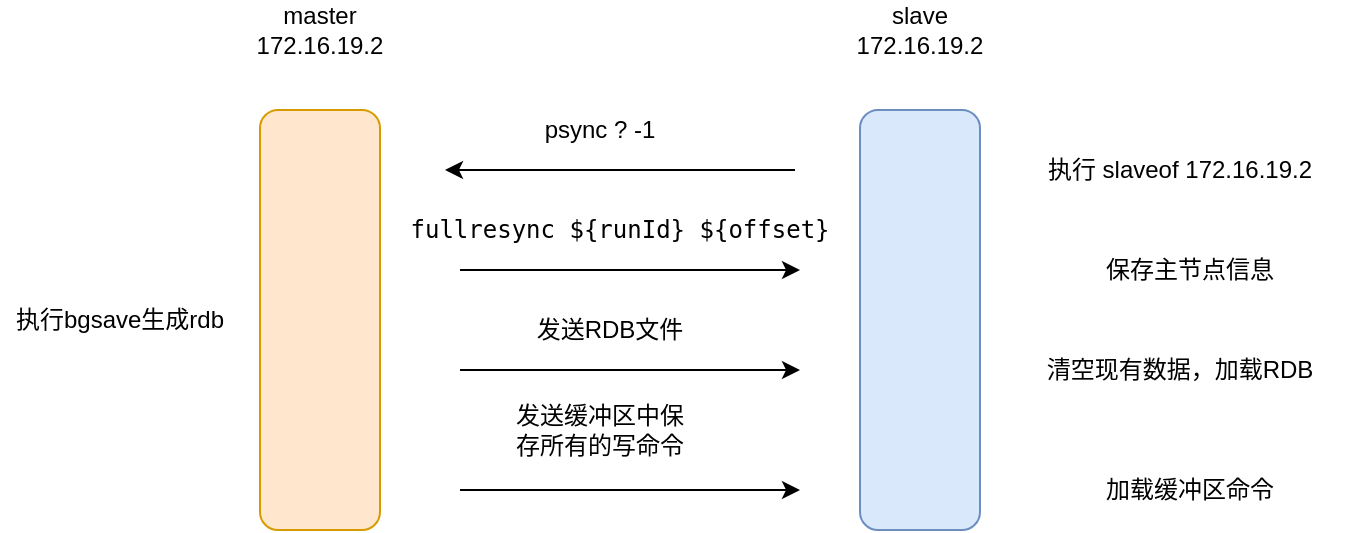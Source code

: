 <mxfile version="14.1.8" type="github">
  <diagram id="LrtfoXHrhHT_ntb2zdAv" name="Page-1">
    <mxGraphModel dx="1426" dy="771" grid="1" gridSize="10" guides="1" tooltips="1" connect="1" arrows="1" fold="1" page="1" pageScale="1" pageWidth="827" pageHeight="1169" math="0" shadow="0">
      <root>
        <mxCell id="0" />
        <mxCell id="1" parent="0" />
        <mxCell id="BwNlmVSKls3WJV9GoDXy-2" value="" style="rounded=1;whiteSpace=wrap;html=1;fillColor=#ffe6cc;strokeColor=#d79b00;" vertex="1" parent="1">
          <mxGeometry x="130" y="180" width="60" height="210" as="geometry" />
        </mxCell>
        <mxCell id="BwNlmVSKls3WJV9GoDXy-6" value="" style="rounded=1;whiteSpace=wrap;html=1;fillColor=#dae8fc;strokeColor=#6c8ebf;" vertex="1" parent="1">
          <mxGeometry x="430" y="180" width="60" height="210" as="geometry" />
        </mxCell>
        <mxCell id="BwNlmVSKls3WJV9GoDXy-8" value="" style="endArrow=none;html=1;startArrow=classic;startFill=1;endFill=0;" edge="1" parent="1">
          <mxGeometry width="50" height="50" relative="1" as="geometry">
            <mxPoint x="222.5" y="210" as="sourcePoint" />
            <mxPoint x="397.5" y="210" as="targetPoint" />
          </mxGeometry>
        </mxCell>
        <mxCell id="BwNlmVSKls3WJV9GoDXy-9" value="" style="endArrow=classic;html=1;" edge="1" parent="1">
          <mxGeometry width="50" height="50" relative="1" as="geometry">
            <mxPoint x="230" y="260" as="sourcePoint" />
            <mxPoint x="400" y="260" as="targetPoint" />
          </mxGeometry>
        </mxCell>
        <mxCell id="BwNlmVSKls3WJV9GoDXy-13" value="psync ? -1" style="text;html=1;strokeColor=none;fillColor=none;align=center;verticalAlign=middle;whiteSpace=wrap;rounded=0;" vertex="1" parent="1">
          <mxGeometry x="250" y="180" width="100" height="20" as="geometry" />
        </mxCell>
        <mxCell id="BwNlmVSKls3WJV9GoDXy-14" value="发送RDB文件" style="text;html=1;strokeColor=none;fillColor=none;align=center;verticalAlign=middle;whiteSpace=wrap;rounded=0;" vertex="1" parent="1">
          <mxGeometry x="260" y="280" width="90" height="20" as="geometry" />
        </mxCell>
        <mxCell id="BwNlmVSKls3WJV9GoDXy-15" value="发送缓冲区中保存所有的写命令" style="text;html=1;strokeColor=none;fillColor=none;align=center;verticalAlign=middle;whiteSpace=wrap;rounded=0;" vertex="1" parent="1">
          <mxGeometry x="255" y="330" width="90" height="20" as="geometry" />
        </mxCell>
        <mxCell id="BwNlmVSKls3WJV9GoDXy-19" value="&lt;pre&gt;fullresync ${runId} ${offset}&lt;/pre&gt;" style="text;html=1;strokeColor=none;fillColor=none;align=center;verticalAlign=middle;whiteSpace=wrap;rounded=0;" vertex="1" parent="1">
          <mxGeometry x="220" y="230" width="180" height="20" as="geometry" />
        </mxCell>
        <mxCell id="BwNlmVSKls3WJV9GoDXy-20" value="" style="endArrow=classic;html=1;" edge="1" parent="1">
          <mxGeometry width="50" height="50" relative="1" as="geometry">
            <mxPoint x="230" y="310" as="sourcePoint" />
            <mxPoint x="400" y="310" as="targetPoint" />
          </mxGeometry>
        </mxCell>
        <mxCell id="BwNlmVSKls3WJV9GoDXy-21" value="" style="endArrow=classic;html=1;" edge="1" parent="1">
          <mxGeometry width="50" height="50" relative="1" as="geometry">
            <mxPoint x="230" y="370" as="sourcePoint" />
            <mxPoint x="400" y="370" as="targetPoint" />
          </mxGeometry>
        </mxCell>
        <mxCell id="BwNlmVSKls3WJV9GoDXy-22" value="执行bgsave生成rdb" style="text;html=1;strokeColor=none;fillColor=none;align=center;verticalAlign=middle;whiteSpace=wrap;rounded=0;" vertex="1" parent="1">
          <mxGeometry y="277.5" width="120" height="15" as="geometry" />
        </mxCell>
        <mxCell id="BwNlmVSKls3WJV9GoDXy-24" value="master&lt;br&gt;172.16.19.2" style="text;html=1;strokeColor=none;fillColor=none;align=center;verticalAlign=middle;whiteSpace=wrap;rounded=0;" vertex="1" parent="1">
          <mxGeometry x="140" y="130" width="40" height="20" as="geometry" />
        </mxCell>
        <mxCell id="BwNlmVSKls3WJV9GoDXy-26" value="slave&lt;br&gt;172.16.19.2" style="text;html=1;strokeColor=none;fillColor=none;align=center;verticalAlign=middle;whiteSpace=wrap;rounded=0;" vertex="1" parent="1">
          <mxGeometry x="440" y="130" width="40" height="20" as="geometry" />
        </mxCell>
        <mxCell id="BwNlmVSKls3WJV9GoDXy-27" value="执行 slaveof 172.16.19.2" style="text;html=1;strokeColor=none;fillColor=none;align=center;verticalAlign=middle;whiteSpace=wrap;rounded=0;" vertex="1" parent="1">
          <mxGeometry x="510" y="200" width="160" height="20" as="geometry" />
        </mxCell>
        <mxCell id="BwNlmVSKls3WJV9GoDXy-28" value="保存主节点信息" style="text;html=1;strokeColor=none;fillColor=none;align=center;verticalAlign=middle;whiteSpace=wrap;rounded=0;" vertex="1" parent="1">
          <mxGeometry x="540" y="250" width="110" height="20" as="geometry" />
        </mxCell>
        <mxCell id="BwNlmVSKls3WJV9GoDXy-29" value="清空现有数据，加载RDB" style="text;html=1;strokeColor=none;fillColor=none;align=center;verticalAlign=middle;whiteSpace=wrap;rounded=0;" vertex="1" parent="1">
          <mxGeometry x="510" y="300" width="160" height="20" as="geometry" />
        </mxCell>
        <mxCell id="BwNlmVSKls3WJV9GoDXy-30" value="加载缓冲区命令" style="text;html=1;strokeColor=none;fillColor=none;align=center;verticalAlign=middle;whiteSpace=wrap;rounded=0;" vertex="1" parent="1">
          <mxGeometry x="515" y="360" width="160" height="20" as="geometry" />
        </mxCell>
      </root>
    </mxGraphModel>
  </diagram>
</mxfile>
